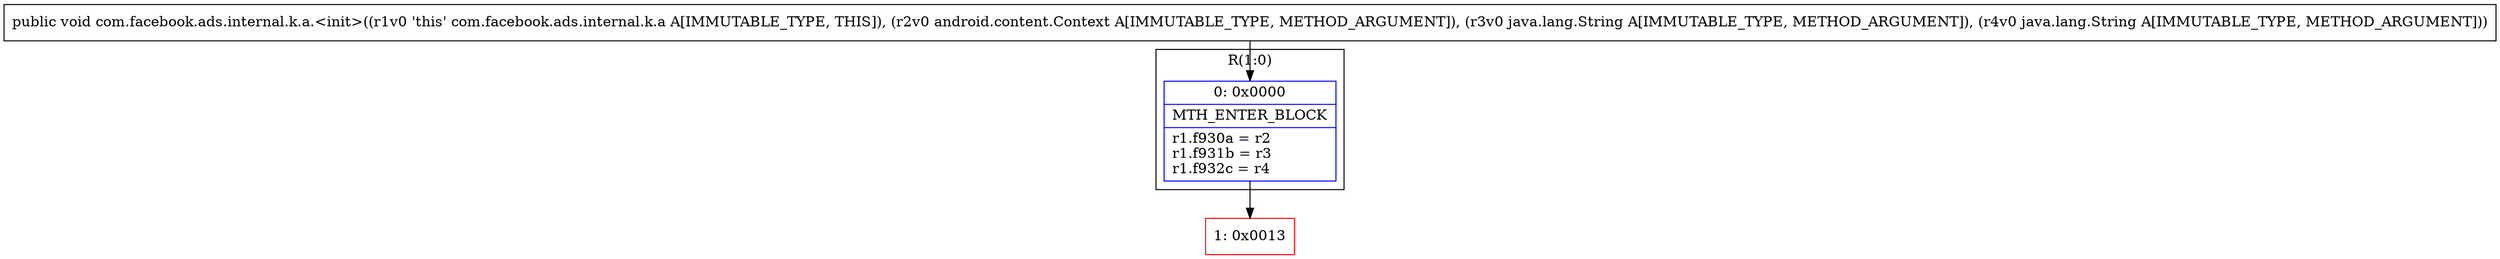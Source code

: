 digraph "CFG forcom.facebook.ads.internal.k.a.\<init\>(Landroid\/content\/Context;Ljava\/lang\/String;Ljava\/lang\/String;)V" {
subgraph cluster_Region_205050307 {
label = "R(1:0)";
node [shape=record,color=blue];
Node_0 [shape=record,label="{0\:\ 0x0000|MTH_ENTER_BLOCK\l|r1.f930a = r2\lr1.f931b = r3\lr1.f932c = r4\l}"];
}
Node_1 [shape=record,color=red,label="{1\:\ 0x0013}"];
MethodNode[shape=record,label="{public void com.facebook.ads.internal.k.a.\<init\>((r1v0 'this' com.facebook.ads.internal.k.a A[IMMUTABLE_TYPE, THIS]), (r2v0 android.content.Context A[IMMUTABLE_TYPE, METHOD_ARGUMENT]), (r3v0 java.lang.String A[IMMUTABLE_TYPE, METHOD_ARGUMENT]), (r4v0 java.lang.String A[IMMUTABLE_TYPE, METHOD_ARGUMENT])) }"];
MethodNode -> Node_0;
Node_0 -> Node_1;
}

